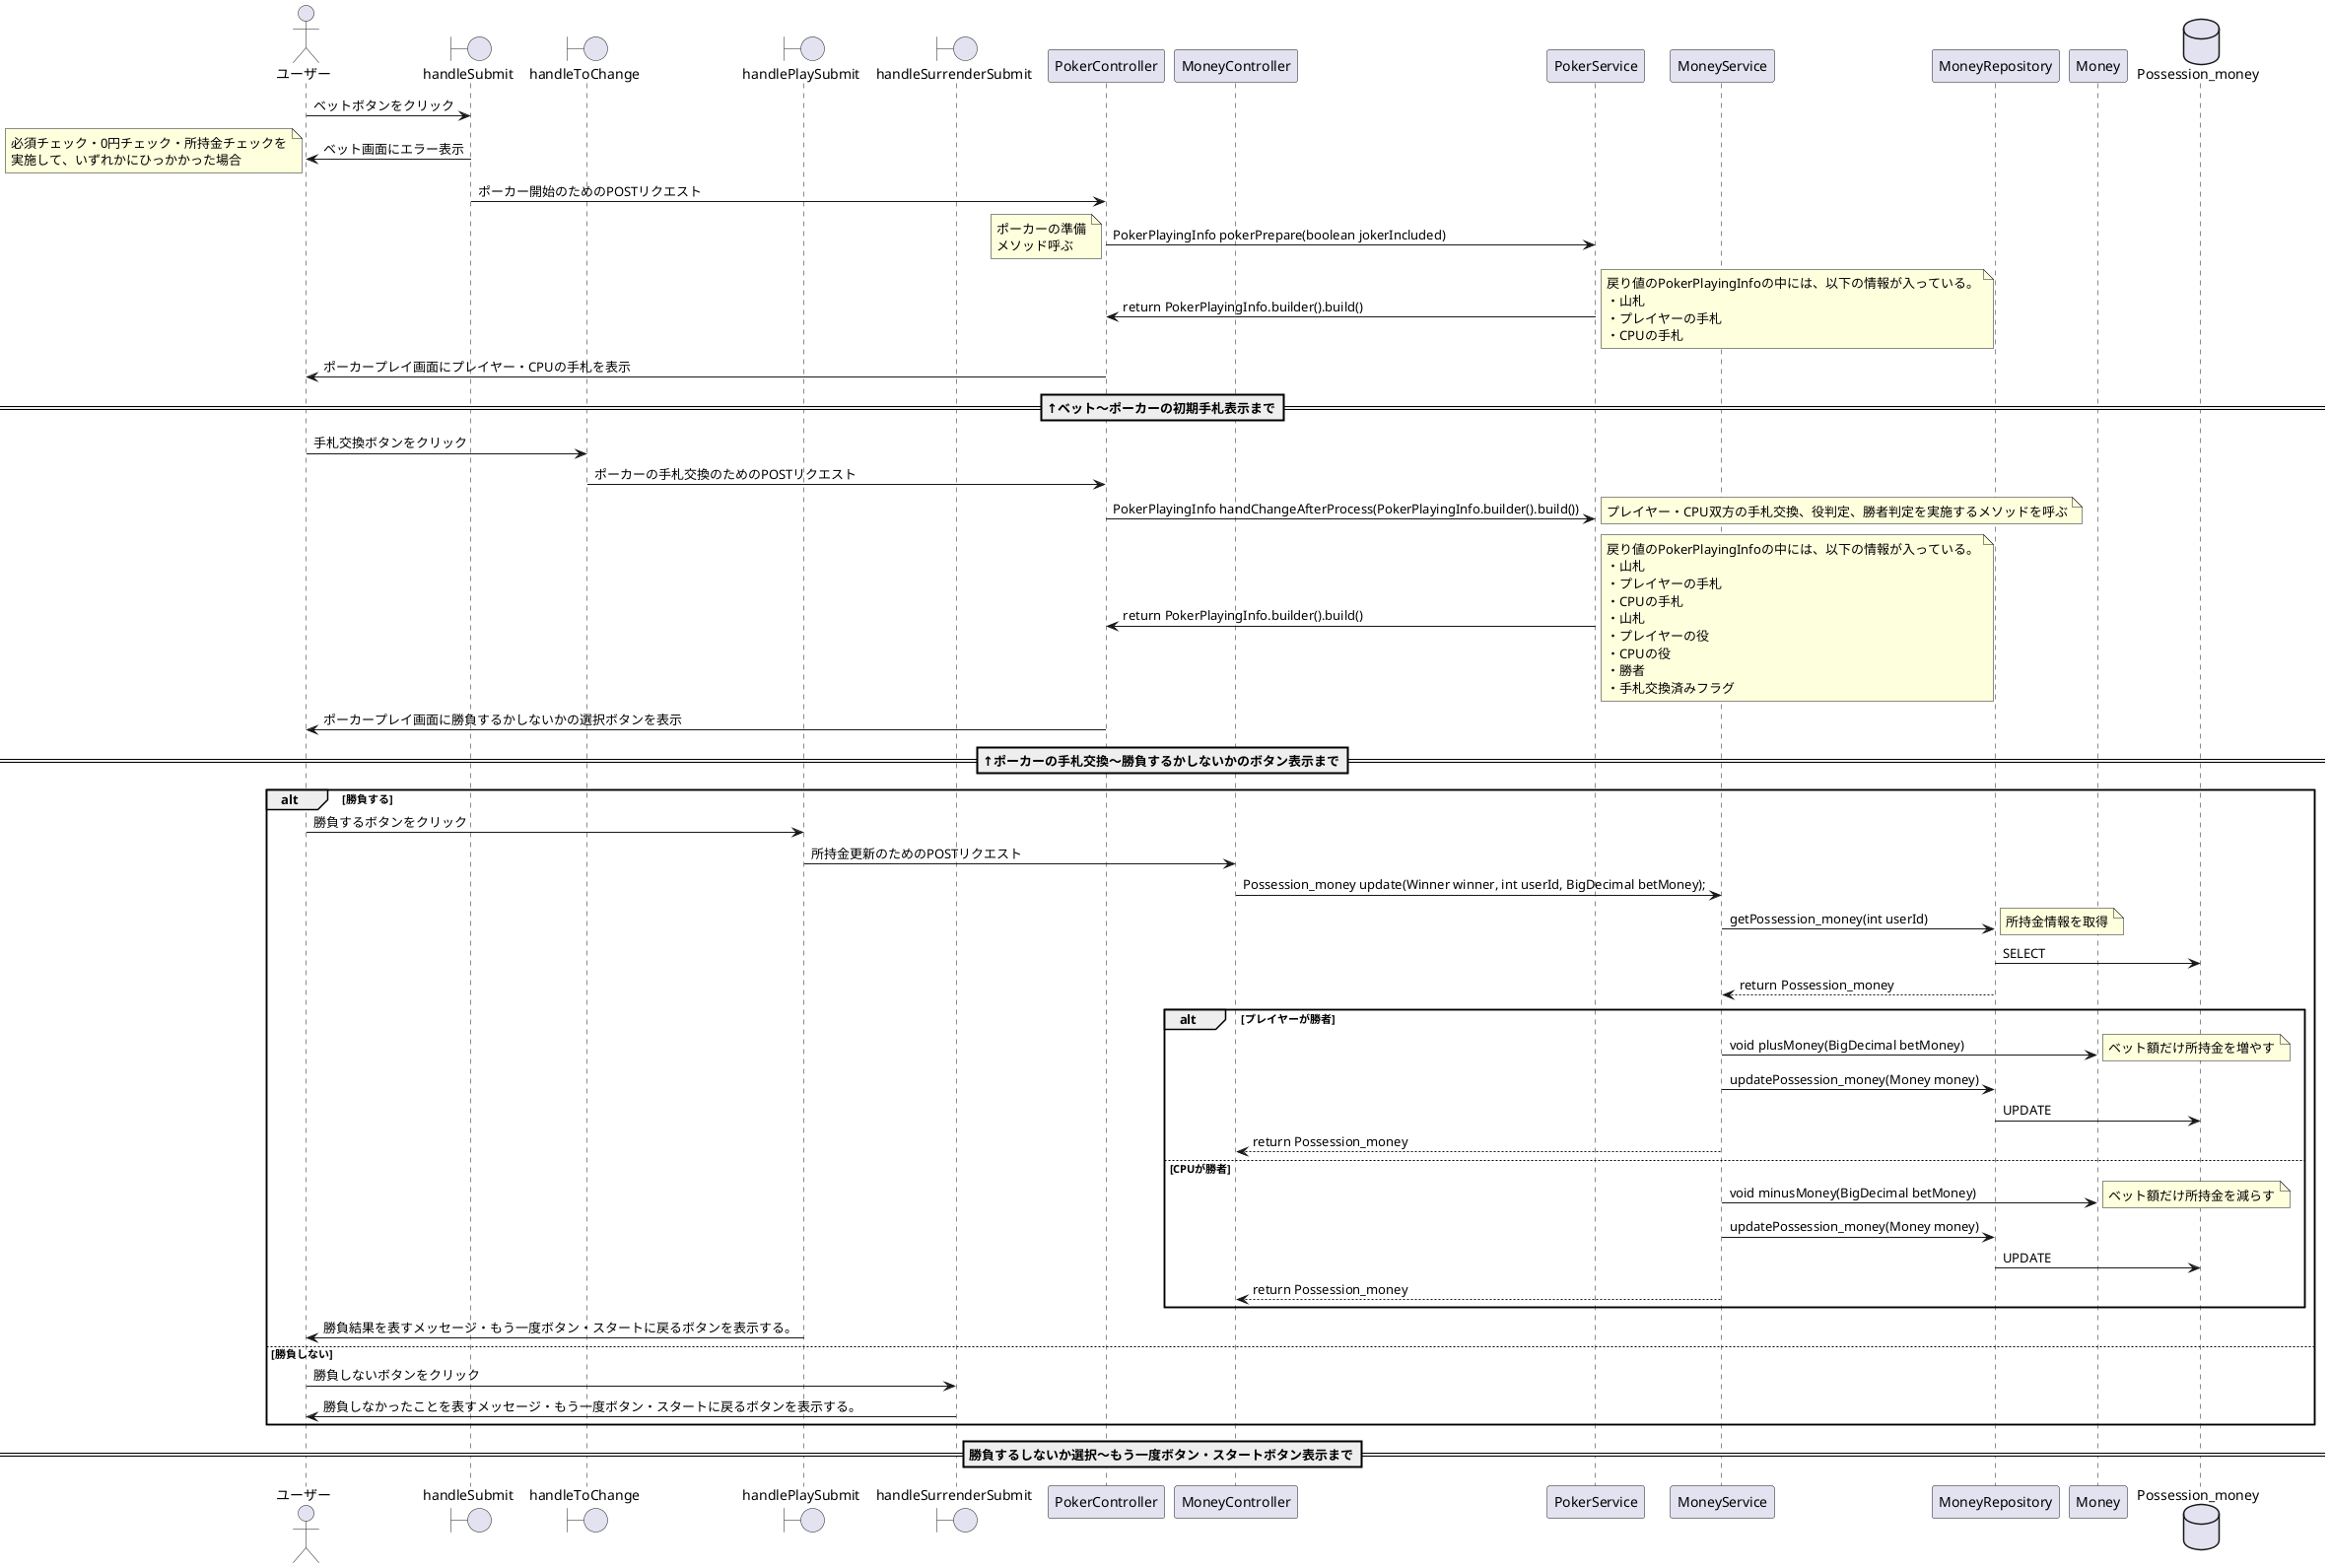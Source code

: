 @startuml

actor ユーザー

boundary handleSubmit
boundary handleToChange
boundary handlePlaySubmit
boundary handleSurrenderSubmit
participant PokerController
participant MoneyController
participant PokerService
participant MoneyService
participant MoneyRepository
participant Money
database Possession_money

ユーザー -> handleSubmit : ベットボタンをクリック
handleSubmit -> ユーザー : ベット画面にエラー表示
note left : 必須チェック・0円チェック・所持金チェックを\n実施して、いずれかにひっかかった場合
handleSubmit -> PokerController : ポーカー開始のためのPOSTリクエスト
PokerController -> PokerService : PokerPlayingInfo pokerPrepare(boolean jokerIncluded)
note left: ポーカーの準備\nメソッド呼ぶ
PokerService -> PokerController : return PokerPlayingInfo.builder().build()
note right: 戻り値のPokerPlayingInfoの中には、以下の情報が入っている。\n・山札\n・プレイヤーの手札\n・CPUの手札
PokerController -> ユーザー : ポーカープレイ画面にプレイヤー・CPUの手札を表示

==↑ベット～ポーカーの初期手札表示まで==

ユーザー -> handleToChange : 手札交換ボタンをクリック
handleToChange -> PokerController : ポーカーの手札交換のためのPOSTリクエスト
PokerController -> PokerService : PokerPlayingInfo handChangeAfterProcess(PokerPlayingInfo.builder().build())
note right: プレイヤー・CPU双方の手札交換、役判定、勝者判定を実施するメソッドを呼ぶ
PokerService -> PokerController : return PokerPlayingInfo.builder().build()
note right: 戻り値のPokerPlayingInfoの中には、以下の情報が入っている。\n・山札\n・プレイヤーの手札\n・CPUの手札\n・山札\n・プレイヤーの役\n・CPUの役\n・勝者\n・手札交換済みフラグ
PokerController -> ユーザー : ポーカープレイ画面に勝負するかしないかの選択ボタンを表示

==↑ポーカーの手札交換～勝負するかしないかのボタン表示まで==

alt 勝負する
  ユーザー -> handlePlaySubmit : 勝負するボタンをクリック
  handlePlaySubmit -> MoneyController : 所持金更新のためのPOSTリクエスト
  MoneyController -> MoneyService : Possession_money update(Winner winner, int userId, BigDecimal betMoney);
  MoneyService -> MoneyRepository : getPossession_money(int userId)
  note right : 所持金情報を取得
  MoneyRepository -> Possession_money : SELECT
  MoneyRepository --> MoneyService : return Possession_money
  alt プレイヤーが勝者
    MoneyService -> Money : void plusMoney(BigDecimal betMoney)
    note right : ベット額だけ所持金を増やす
    MoneyService -> MoneyRepository : updatePossession_money(Money money)
    MoneyRepository -> Possession_money : UPDATE
    MoneyService --> MoneyController : return Possession_money
  else CPUが勝者
    MoneyService -> Money : void minusMoney(BigDecimal betMoney)
    note right : ベット額だけ所持金を減らす
    MoneyService -> MoneyRepository : updatePossession_money(Money money)
    MoneyRepository -> Possession_money : UPDATE
    MoneyService --> MoneyController : return Possession_money
  end
  handlePlaySubmit -> ユーザー : 勝負結果を表すメッセージ・もう一度ボタン・スタートに戻るボタンを表示する。
else 勝負しない
  ユーザー -> handleSurrenderSubmit : 勝負しないボタンをクリック
  handleSurrenderSubmit -> ユーザー : 勝負しなかったことを表すメッセージ・もう一度ボタン・スタートに戻るボタンを表示する。
end

==勝負するしないか選択～もう一度ボタン・スタートボタン表示まで==


@enduml